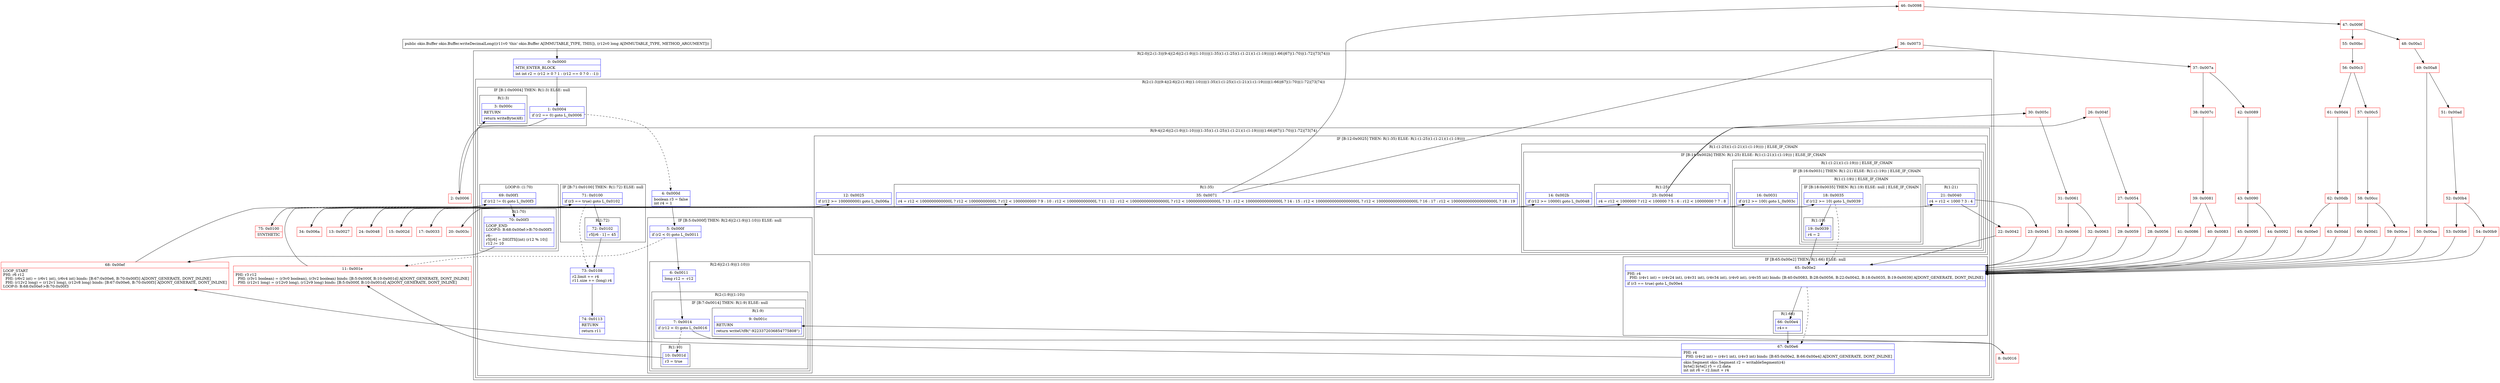 digraph "CFG forokio.Buffer.writeDecimalLong(J)Lokio\/Buffer;" {
subgraph cluster_Region_5154714 {
label = "R(2:0|(2:(1:3)|(9:4|(2:6|(2:(1:9)|(1:10)))|(1:35)(1:(1:25)(1:(1:21)(1:(1:19))))|(1:66)|67|(1:70)|(1:72)|73|74)))";
node [shape=record,color=blue];
Node_0 [shape=record,label="{0\:\ 0x0000|MTH_ENTER_BLOCK\l|int int r2 = (r12 \> 0 ? 1 : (r12 == 0 ? 0 : \-1))\l}"];
subgraph cluster_Region_232980928 {
label = "R(2:(1:3)|(9:4|(2:6|(2:(1:9)|(1:10)))|(1:35)(1:(1:25)(1:(1:21)(1:(1:19))))|(1:66)|67|(1:70)|(1:72)|73|74))";
node [shape=record,color=blue];
subgraph cluster_IfRegion_545537996 {
label = "IF [B:1:0x0004] THEN: R(1:3) ELSE: null";
node [shape=record,color=blue];
Node_1 [shape=record,label="{1\:\ 0x0004|if (r2 == 0) goto L_0x0006\l}"];
subgraph cluster_Region_1420182534 {
label = "R(1:3)";
node [shape=record,color=blue];
Node_3 [shape=record,label="{3\:\ 0x000c|RETURN\l|return writeByte(48)\l}"];
}
}
subgraph cluster_Region_1750922630 {
label = "R(9:4|(2:6|(2:(1:9)|(1:10)))|(1:35)(1:(1:25)(1:(1:21)(1:(1:19))))|(1:66)|67|(1:70)|(1:72)|73|74)";
node [shape=record,color=blue];
Node_4 [shape=record,label="{4\:\ 0x000d|boolean r3 = false\lint r4 = 1\l}"];
subgraph cluster_IfRegion_435246278 {
label = "IF [B:5:0x000f] THEN: R(2:6|(2:(1:9)|(1:10))) ELSE: null";
node [shape=record,color=blue];
Node_5 [shape=record,label="{5\:\ 0x000f|if (r2 \< 0) goto L_0x0011\l}"];
subgraph cluster_Region_951055224 {
label = "R(2:6|(2:(1:9)|(1:10)))";
node [shape=record,color=blue];
Node_6 [shape=record,label="{6\:\ 0x0011|long r12 = \-r12\l}"];
subgraph cluster_Region_1992914377 {
label = "R(2:(1:9)|(1:10))";
node [shape=record,color=blue];
subgraph cluster_IfRegion_1664190417 {
label = "IF [B:7:0x0014] THEN: R(1:9) ELSE: null";
node [shape=record,color=blue];
Node_7 [shape=record,label="{7\:\ 0x0014|if (r12 \< 0) goto L_0x0016\l}"];
subgraph cluster_Region_89221573 {
label = "R(1:9)";
node [shape=record,color=blue];
Node_9 [shape=record,label="{9\:\ 0x001c|RETURN\l|return writeUtf8(\"\-9223372036854775808\")\l}"];
}
}
subgraph cluster_Region_500952416 {
label = "R(1:10)";
node [shape=record,color=blue];
Node_10 [shape=record,label="{10\:\ 0x001d|r3 = true\l}"];
}
}
}
}
subgraph cluster_IfRegion_1117941284 {
label = "IF [B:12:0x0025] THEN: R(1:35) ELSE: R(1:(1:25)(1:(1:21)(1:(1:19))))";
node [shape=record,color=blue];
Node_12 [shape=record,label="{12\:\ 0x0025|if (r12 \>= 100000000) goto L_0x006a\l}"];
subgraph cluster_Region_1114214991 {
label = "R(1:35)";
node [shape=record,color=blue];
Node_35 [shape=record,label="{35\:\ 0x0071|r4 = r12 \< 1000000000000L ? r12 \< 10000000000L ? r12 \< 1000000000 ? 9 : 10 : r12 \< 100000000000L ? 11 : 12 : r12 \< 1000000000000000L ? r12 \< 10000000000000L ? 13 : r12 \< 100000000000000L ? 14 : 15 : r12 \< 100000000000000000L ? r12 \< 10000000000000000L ? 16 : 17 : r12 \< 1000000000000000000L ? 18 : 19\l}"];
}
subgraph cluster_Region_2138582148 {
label = "R(1:(1:25)(1:(1:21)(1:(1:19)))) | ELSE_IF_CHAIN\l";
node [shape=record,color=blue];
subgraph cluster_IfRegion_270017461 {
label = "IF [B:14:0x002b] THEN: R(1:25) ELSE: R(1:(1:21)(1:(1:19))) | ELSE_IF_CHAIN\l";
node [shape=record,color=blue];
Node_14 [shape=record,label="{14\:\ 0x002b|if (r12 \>= 10000) goto L_0x0048\l}"];
subgraph cluster_Region_1485437889 {
label = "R(1:25)";
node [shape=record,color=blue];
Node_25 [shape=record,label="{25\:\ 0x004d|r4 = r12 \< 1000000 ? r12 \< 100000 ? 5 : 6 : r12 \< 10000000 ? 7 : 8\l}"];
}
subgraph cluster_Region_512327474 {
label = "R(1:(1:21)(1:(1:19))) | ELSE_IF_CHAIN\l";
node [shape=record,color=blue];
subgraph cluster_IfRegion_1334571401 {
label = "IF [B:16:0x0031] THEN: R(1:21) ELSE: R(1:(1:19)) | ELSE_IF_CHAIN\l";
node [shape=record,color=blue];
Node_16 [shape=record,label="{16\:\ 0x0031|if (r12 \>= 100) goto L_0x003c\l}"];
subgraph cluster_Region_1889457317 {
label = "R(1:21)";
node [shape=record,color=blue];
Node_21 [shape=record,label="{21\:\ 0x0040|r4 = r12 \< 1000 ? 3 : 4\l}"];
}
subgraph cluster_Region_1898572016 {
label = "R(1:(1:19)) | ELSE_IF_CHAIN\l";
node [shape=record,color=blue];
subgraph cluster_IfRegion_553482475 {
label = "IF [B:18:0x0035] THEN: R(1:19) ELSE: null | ELSE_IF_CHAIN\l";
node [shape=record,color=blue];
Node_18 [shape=record,label="{18\:\ 0x0035|if (r12 \>= 10) goto L_0x0039\l}"];
subgraph cluster_Region_774203568 {
label = "R(1:19)";
node [shape=record,color=blue];
Node_19 [shape=record,label="{19\:\ 0x0039|r4 = 2\l}"];
}
}
}
}
}
}
}
}
subgraph cluster_IfRegion_480299848 {
label = "IF [B:65:0x00e2] THEN: R(1:66) ELSE: null";
node [shape=record,color=blue];
Node_65 [shape=record,label="{65\:\ 0x00e2|PHI: r4 \l  PHI: (r4v1 int) = (r4v24 int), (r4v31 int), (r4v34 int), (r4v0 int), (r4v35 int) binds: [B:40:0x0083, B:28:0x0056, B:22:0x0042, B:18:0x0035, B:19:0x0039] A[DONT_GENERATE, DONT_INLINE]\l|if (r3 == true) goto L_0x00e4\l}"];
subgraph cluster_Region_1822657 {
label = "R(1:66)";
node [shape=record,color=blue];
Node_66 [shape=record,label="{66\:\ 0x00e4|r4++\l}"];
}
}
Node_67 [shape=record,label="{67\:\ 0x00e6|PHI: r4 \l  PHI: (r4v2 int) = (r4v1 int), (r4v3 int) binds: [B:65:0x00e2, B:66:0x00e4] A[DONT_GENERATE, DONT_INLINE]\l|okio.Segment okio.Segment r2 = writableSegment(r4)\lbyte[] byte[] r5 = r2.data\lint int r6 = r2.limit + r4\l}"];
subgraph cluster_LoopRegion_1968759593 {
label = "LOOP:0: (1:70)";
node [shape=record,color=blue];
Node_69 [shape=record,label="{69\:\ 0x00f1|if (r12 != 0) goto L_0x00f3\l}"];
subgraph cluster_Region_542145745 {
label = "R(1:70)";
node [shape=record,color=blue];
Node_70 [shape=record,label="{70\:\ 0x00f3|LOOP_END\lLOOP:0: B:68:0x00ef\-\>B:70:0x00f3\l|r6\-\-\lr5[r6] = DIGITS[(int) (r12 % 10)]\lr12 \/= 10\l}"];
}
}
subgraph cluster_IfRegion_266664830 {
label = "IF [B:71:0x0100] THEN: R(1:72) ELSE: null";
node [shape=record,color=blue];
Node_71 [shape=record,label="{71\:\ 0x0100|if (r3 == true) goto L_0x0102\l}"];
subgraph cluster_Region_932236521 {
label = "R(1:72)";
node [shape=record,color=blue];
Node_72 [shape=record,label="{72\:\ 0x0102|r5[r6 \- 1] = 45\l}"];
}
}
Node_73 [shape=record,label="{73\:\ 0x0108|r2.limit += r4\lr11.size += (long) r4\l}"];
Node_74 [shape=record,label="{74\:\ 0x0113|RETURN\l|return r11\l}"];
}
}
}
Node_2 [shape=record,color=red,label="{2\:\ 0x0006}"];
Node_8 [shape=record,color=red,label="{8\:\ 0x0016}"];
Node_11 [shape=record,color=red,label="{11\:\ 0x001e|PHI: r3 r12 \l  PHI: (r3v1 boolean) = (r3v0 boolean), (r3v2 boolean) binds: [B:5:0x000f, B:10:0x001d] A[DONT_GENERATE, DONT_INLINE]\l  PHI: (r12v1 long) = (r12v0 long), (r12v9 long) binds: [B:5:0x000f, B:10:0x001d] A[DONT_GENERATE, DONT_INLINE]\l}"];
Node_13 [shape=record,color=red,label="{13\:\ 0x0027}"];
Node_15 [shape=record,color=red,label="{15\:\ 0x002d}"];
Node_17 [shape=record,color=red,label="{17\:\ 0x0033}"];
Node_20 [shape=record,color=red,label="{20\:\ 0x003c}"];
Node_22 [shape=record,color=red,label="{22\:\ 0x0042}"];
Node_23 [shape=record,color=red,label="{23\:\ 0x0045}"];
Node_24 [shape=record,color=red,label="{24\:\ 0x0048}"];
Node_26 [shape=record,color=red,label="{26\:\ 0x004f}"];
Node_27 [shape=record,color=red,label="{27\:\ 0x0054}"];
Node_28 [shape=record,color=red,label="{28\:\ 0x0056}"];
Node_29 [shape=record,color=red,label="{29\:\ 0x0059}"];
Node_30 [shape=record,color=red,label="{30\:\ 0x005c}"];
Node_31 [shape=record,color=red,label="{31\:\ 0x0061}"];
Node_32 [shape=record,color=red,label="{32\:\ 0x0063}"];
Node_33 [shape=record,color=red,label="{33\:\ 0x0066}"];
Node_34 [shape=record,color=red,label="{34\:\ 0x006a}"];
Node_36 [shape=record,color=red,label="{36\:\ 0x0073}"];
Node_37 [shape=record,color=red,label="{37\:\ 0x007a}"];
Node_38 [shape=record,color=red,label="{38\:\ 0x007c}"];
Node_39 [shape=record,color=red,label="{39\:\ 0x0081}"];
Node_40 [shape=record,color=red,label="{40\:\ 0x0083}"];
Node_41 [shape=record,color=red,label="{41\:\ 0x0086}"];
Node_42 [shape=record,color=red,label="{42\:\ 0x0089}"];
Node_43 [shape=record,color=red,label="{43\:\ 0x0090}"];
Node_44 [shape=record,color=red,label="{44\:\ 0x0092}"];
Node_45 [shape=record,color=red,label="{45\:\ 0x0095}"];
Node_46 [shape=record,color=red,label="{46\:\ 0x0098}"];
Node_47 [shape=record,color=red,label="{47\:\ 0x009f}"];
Node_48 [shape=record,color=red,label="{48\:\ 0x00a1}"];
Node_49 [shape=record,color=red,label="{49\:\ 0x00a8}"];
Node_50 [shape=record,color=red,label="{50\:\ 0x00aa}"];
Node_51 [shape=record,color=red,label="{51\:\ 0x00ad}"];
Node_52 [shape=record,color=red,label="{52\:\ 0x00b4}"];
Node_53 [shape=record,color=red,label="{53\:\ 0x00b6}"];
Node_54 [shape=record,color=red,label="{54\:\ 0x00b9}"];
Node_55 [shape=record,color=red,label="{55\:\ 0x00bc}"];
Node_56 [shape=record,color=red,label="{56\:\ 0x00c3}"];
Node_57 [shape=record,color=red,label="{57\:\ 0x00c5}"];
Node_58 [shape=record,color=red,label="{58\:\ 0x00cc}"];
Node_59 [shape=record,color=red,label="{59\:\ 0x00ce}"];
Node_60 [shape=record,color=red,label="{60\:\ 0x00d1}"];
Node_61 [shape=record,color=red,label="{61\:\ 0x00d4}"];
Node_62 [shape=record,color=red,label="{62\:\ 0x00db}"];
Node_63 [shape=record,color=red,label="{63\:\ 0x00dd}"];
Node_64 [shape=record,color=red,label="{64\:\ 0x00e0}"];
Node_68 [shape=record,color=red,label="{68\:\ 0x00ef|LOOP_START\lPHI: r6 r12 \l  PHI: (r6v2 int) = (r6v1 int), (r6v4 int) binds: [B:67:0x00e6, B:70:0x00f3] A[DONT_GENERATE, DONT_INLINE]\l  PHI: (r12v2 long) = (r12v1 long), (r12v8 long) binds: [B:67:0x00e6, B:70:0x00f3] A[DONT_GENERATE, DONT_INLINE]\lLOOP:0: B:68:0x00ef\-\>B:70:0x00f3\l}"];
Node_75 [shape=record,color=red,label="{75\:\ 0x0100|SYNTHETIC\l}"];
MethodNode[shape=record,label="{public okio.Buffer okio.Buffer.writeDecimalLong((r11v0 'this' okio.Buffer A[IMMUTABLE_TYPE, THIS]), (r12v0 long A[IMMUTABLE_TYPE, METHOD_ARGUMENT])) }"];
MethodNode -> Node_0;
Node_0 -> Node_1;
Node_1 -> Node_2;
Node_1 -> Node_4[style=dashed];
Node_4 -> Node_5;
Node_5 -> Node_6;
Node_5 -> Node_11[style=dashed];
Node_6 -> Node_7;
Node_7 -> Node_8;
Node_7 -> Node_10[style=dashed];
Node_10 -> Node_11;
Node_12 -> Node_13[style=dashed];
Node_12 -> Node_34;
Node_35 -> Node_36;
Node_35 -> Node_46;
Node_14 -> Node_15[style=dashed];
Node_14 -> Node_24;
Node_25 -> Node_26;
Node_25 -> Node_30;
Node_16 -> Node_17[style=dashed];
Node_16 -> Node_20;
Node_21 -> Node_22;
Node_21 -> Node_23;
Node_18 -> Node_19;
Node_18 -> Node_65[style=dashed];
Node_19 -> Node_65;
Node_65 -> Node_66;
Node_65 -> Node_67[style=dashed];
Node_66 -> Node_67;
Node_67 -> Node_68;
Node_69 -> Node_70;
Node_69 -> Node_75[style=dashed];
Node_70 -> Node_68;
Node_71 -> Node_72;
Node_71 -> Node_73[style=dashed];
Node_72 -> Node_73;
Node_73 -> Node_74;
Node_2 -> Node_3;
Node_8 -> Node_9;
Node_11 -> Node_12;
Node_13 -> Node_14;
Node_15 -> Node_16;
Node_17 -> Node_18;
Node_20 -> Node_21;
Node_22 -> Node_65;
Node_23 -> Node_65;
Node_24 -> Node_25;
Node_26 -> Node_27;
Node_27 -> Node_28;
Node_27 -> Node_29;
Node_28 -> Node_65;
Node_29 -> Node_65;
Node_30 -> Node_31;
Node_31 -> Node_32;
Node_31 -> Node_33;
Node_32 -> Node_65;
Node_33 -> Node_65;
Node_34 -> Node_35;
Node_36 -> Node_37;
Node_37 -> Node_38;
Node_37 -> Node_42;
Node_38 -> Node_39;
Node_39 -> Node_40;
Node_39 -> Node_41;
Node_40 -> Node_65;
Node_41 -> Node_65;
Node_42 -> Node_43;
Node_43 -> Node_44;
Node_43 -> Node_45;
Node_44 -> Node_65;
Node_45 -> Node_65;
Node_46 -> Node_47;
Node_47 -> Node_48;
Node_47 -> Node_55;
Node_48 -> Node_49;
Node_49 -> Node_50;
Node_49 -> Node_51;
Node_50 -> Node_65;
Node_51 -> Node_52;
Node_52 -> Node_53;
Node_52 -> Node_54;
Node_53 -> Node_65;
Node_54 -> Node_65;
Node_55 -> Node_56;
Node_56 -> Node_57;
Node_56 -> Node_61;
Node_57 -> Node_58;
Node_58 -> Node_59;
Node_58 -> Node_60;
Node_59 -> Node_65;
Node_60 -> Node_65;
Node_61 -> Node_62;
Node_62 -> Node_63;
Node_62 -> Node_64;
Node_63 -> Node_65;
Node_64 -> Node_65;
Node_68 -> Node_69;
Node_75 -> Node_71;
}

